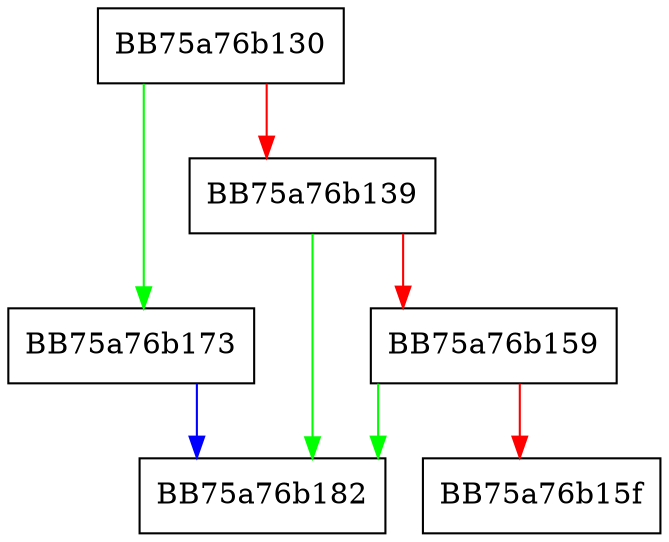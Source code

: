 digraph FinalizeInitDllImports {
  node [shape="box"];
  graph [splines=ortho];
  BB75a76b130 -> BB75a76b173 [color="green"];
  BB75a76b130 -> BB75a76b139 [color="red"];
  BB75a76b139 -> BB75a76b182 [color="green"];
  BB75a76b139 -> BB75a76b159 [color="red"];
  BB75a76b159 -> BB75a76b182 [color="green"];
  BB75a76b159 -> BB75a76b15f [color="red"];
  BB75a76b173 -> BB75a76b182 [color="blue"];
}
